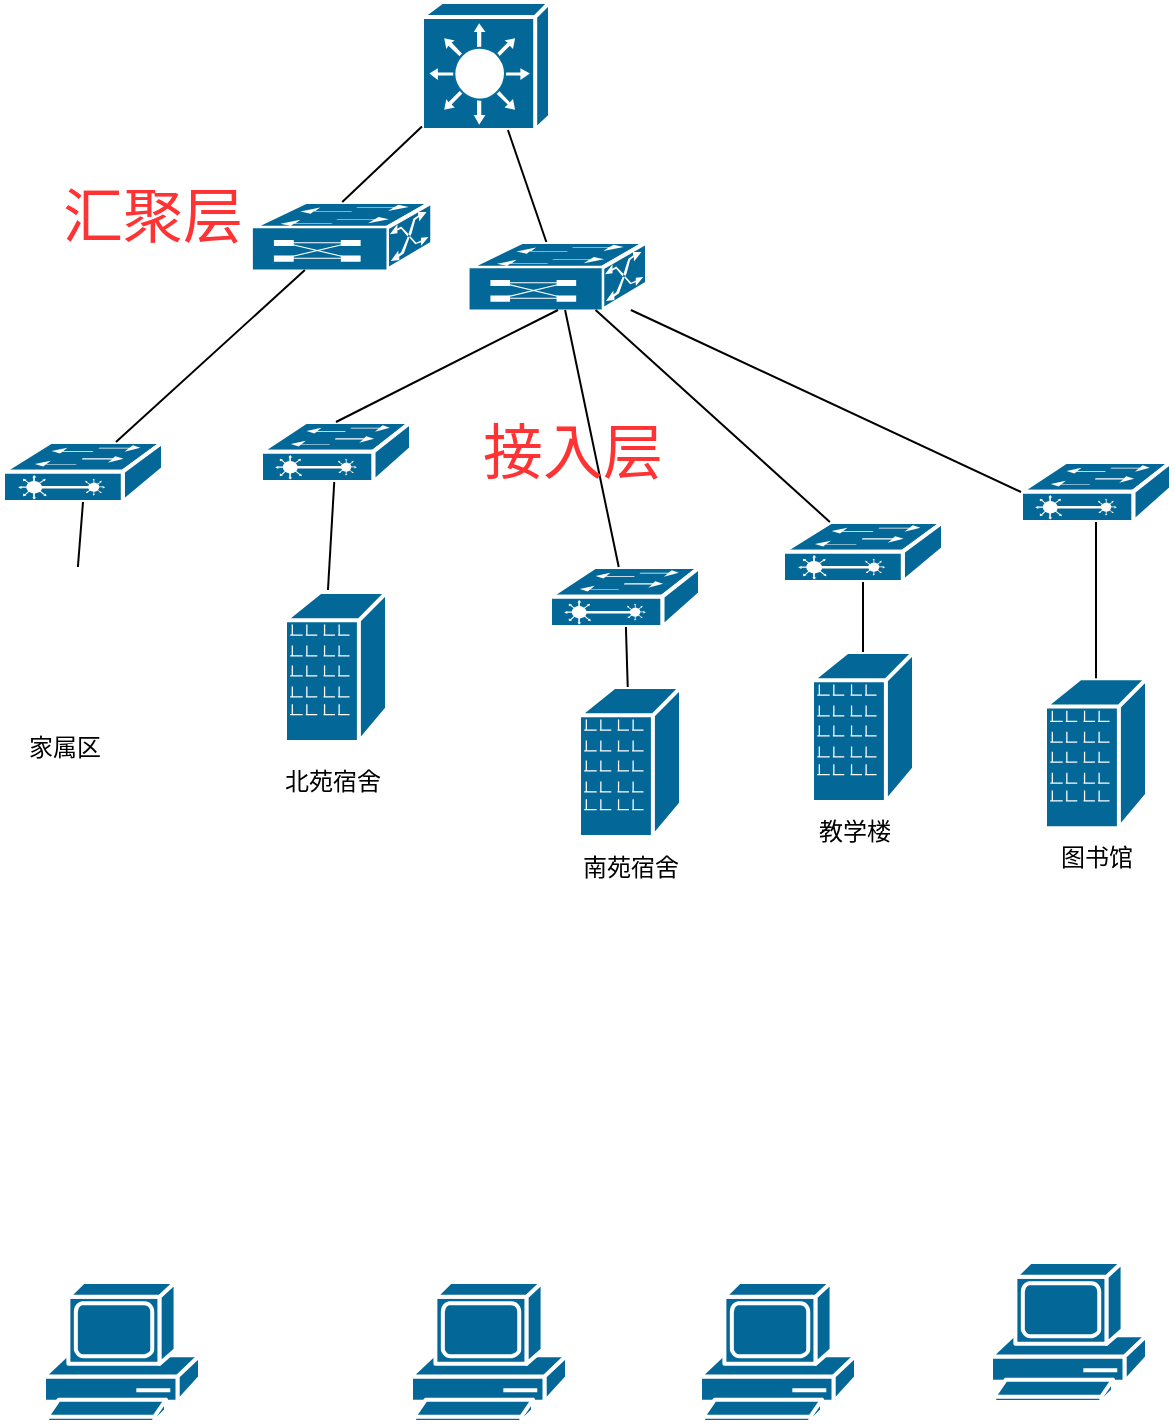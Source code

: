 <mxfile version="20.3.0" type="github">
  <diagram id="qCeXnP35Ua99ViHNPVoV" name="第 1 页">
    <mxGraphModel dx="1946" dy="739" grid="1" gridSize="10" guides="1" tooltips="1" connect="1" arrows="1" fold="1" page="1" pageScale="1" pageWidth="827" pageHeight="1169" math="0" shadow="0">
      <root>
        <mxCell id="0" />
        <mxCell id="1" parent="0" />
        <mxCell id="17y4d3eTdWRauUXxlNtH-6" value="" style="shape=mxgraph.cisco.switches.layer_2_remote_switch;sketch=0;html=1;pointerEvents=1;dashed=0;fillColor=#036897;strokeColor=#ffffff;strokeWidth=2;verticalLabelPosition=bottom;verticalAlign=top;align=center;outlineConnect=0;" vertex="1" parent="1">
          <mxGeometry x="-20.5" y="520" width="80" height="30" as="geometry" />
        </mxCell>
        <mxCell id="17y4d3eTdWRauUXxlNtH-7" value="" style="shape=mxgraph.cisco.switches.multiswitch_device;sketch=0;html=1;pointerEvents=1;dashed=0;fillColor=#036897;strokeColor=#ffffff;strokeWidth=2;verticalLabelPosition=bottom;verticalAlign=top;align=center;outlineConnect=0;" vertex="1" parent="1">
          <mxGeometry x="104.13" y="400" width="90" height="34" as="geometry" />
        </mxCell>
        <mxCell id="17y4d3eTdWRauUXxlNtH-8" value="" style="shape=mxgraph.cisco.switches.layer_2_remote_switch;sketch=0;html=1;pointerEvents=1;dashed=0;fillColor=#036897;strokeColor=#ffffff;strokeWidth=2;verticalLabelPosition=bottom;verticalAlign=top;align=center;outlineConnect=0;" vertex="1" parent="1">
          <mxGeometry x="108.5" y="510" width="75" height="30" as="geometry" />
        </mxCell>
        <mxCell id="17y4d3eTdWRauUXxlNtH-17" value="" style="shape=mxgraph.cisco.switches.multiswitch_device;sketch=0;html=1;pointerEvents=1;dashed=0;fillColor=#036897;strokeColor=#ffffff;strokeWidth=2;verticalLabelPosition=bottom;verticalAlign=top;align=center;outlineConnect=0;" vertex="1" parent="1">
          <mxGeometry x="212.5" y="420" width="89" height="34" as="geometry" />
        </mxCell>
        <mxCell id="17y4d3eTdWRauUXxlNtH-23" value="" style="endArrow=none;html=1;rounded=0;" edge="1" parent="1" source="17y4d3eTdWRauUXxlNtH-6" target="17y4d3eTdWRauUXxlNtH-7">
          <mxGeometry width="50" height="50" relative="1" as="geometry">
            <mxPoint x="-61.5" y="540" as="sourcePoint" />
            <mxPoint x="-11.5" y="490" as="targetPoint" />
            <Array as="points" />
          </mxGeometry>
        </mxCell>
        <mxCell id="17y4d3eTdWRauUXxlNtH-24" value="" style="endArrow=none;html=1;rounded=0;exitX=0.5;exitY=0;exitDx=0;exitDy=0;exitPerimeter=0;entryX=0.5;entryY=1;entryDx=0;entryDy=0;entryPerimeter=0;" edge="1" parent="1" source="17y4d3eTdWRauUXxlNtH-8" target="17y4d3eTdWRauUXxlNtH-17">
          <mxGeometry width="50" height="50" relative="1" as="geometry">
            <mxPoint x="198.5" y="510" as="sourcePoint" />
            <mxPoint x="198.5" y="490" as="targetPoint" />
          </mxGeometry>
        </mxCell>
        <mxCell id="17y4d3eTdWRauUXxlNtH-26" value="" style="endArrow=none;html=1;rounded=0;entryX=0.5;entryY=1;entryDx=0;entryDy=0;entryPerimeter=0;startArrow=none;" edge="1" parent="1" target="17y4d3eTdWRauUXxlNtH-6">
          <mxGeometry width="50" height="50" relative="1" as="geometry">
            <mxPoint x="16.946" y="582.5" as="sourcePoint" />
            <mxPoint x="-11.5" y="570" as="targetPoint" />
          </mxGeometry>
        </mxCell>
        <mxCell id="17y4d3eTdWRauUXxlNtH-27" value="" style="endArrow=none;html=1;rounded=0;exitX=0.42;exitY=0;exitDx=0;exitDy=0;exitPerimeter=0;startArrow=none;" edge="1" parent="1" source="17y4d3eTdWRauUXxlNtH-33" target="17y4d3eTdWRauUXxlNtH-8">
          <mxGeometry width="50" height="50" relative="1" as="geometry">
            <mxPoint x="129.5" y="640" as="sourcePoint" />
            <mxPoint x="148.5" y="600" as="targetPoint" />
          </mxGeometry>
        </mxCell>
        <mxCell id="17y4d3eTdWRauUXxlNtH-28" value="家属区" style="text;html=1;resizable=0;autosize=1;align=center;verticalAlign=middle;points=[];fillColor=none;strokeColor=none;rounded=0;" vertex="1" parent="1">
          <mxGeometry x="-20.5" y="657.5" width="60" height="30" as="geometry" />
        </mxCell>
        <mxCell id="17y4d3eTdWRauUXxlNtH-29" value="南苑宿舍" style="text;html=1;align=center;verticalAlign=middle;resizable=0;points=[];autosize=1;strokeColor=none;fillColor=none;" vertex="1" parent="1">
          <mxGeometry x="258" y="717.5" width="70" height="30" as="geometry" />
        </mxCell>
        <mxCell id="17y4d3eTdWRauUXxlNtH-30" value="图书馆" style="text;html=1;align=center;verticalAlign=middle;resizable=0;points=[];autosize=1;strokeColor=none;fillColor=none;" vertex="1" parent="1">
          <mxGeometry x="496" y="713.13" width="60" height="30" as="geometry" />
        </mxCell>
        <mxCell id="17y4d3eTdWRauUXxlNtH-31" value="北苑宿舍" style="text;html=1;align=center;verticalAlign=middle;resizable=0;points=[];autosize=1;strokeColor=none;fillColor=none;" vertex="1" parent="1">
          <mxGeometry x="108.5" y="675" width="70" height="30" as="geometry" />
        </mxCell>
        <mxCell id="17y4d3eTdWRauUXxlNtH-33" value="" style="shape=mxgraph.cisco.buildings.branch_office;sketch=0;html=1;pointerEvents=1;dashed=0;fillColor=#036897;strokeColor=#ffffff;strokeWidth=2;verticalLabelPosition=bottom;verticalAlign=top;align=center;outlineConnect=0;" vertex="1" parent="1">
          <mxGeometry x="120.5" y="595" width="51" height="75" as="geometry" />
        </mxCell>
        <mxCell id="17y4d3eTdWRauUXxlNtH-36" value="" style="shape=mxgraph.cisco.buildings.branch_office;sketch=0;html=1;pointerEvents=1;dashed=0;fillColor=#036897;strokeColor=#ffffff;strokeWidth=2;verticalLabelPosition=bottom;verticalAlign=top;align=center;outlineConnect=0;" vertex="1" parent="1">
          <mxGeometry x="500.5" y="638.13" width="51" height="75" as="geometry" />
        </mxCell>
        <mxCell id="17y4d3eTdWRauUXxlNtH-37" value="" style="shape=mxgraph.cisco.buildings.branch_office;sketch=0;html=1;pointerEvents=1;dashed=0;fillColor=#036897;strokeColor=#ffffff;strokeWidth=2;verticalLabelPosition=bottom;verticalAlign=top;align=center;outlineConnect=0;" vertex="1" parent="1">
          <mxGeometry x="267.5" y="642.5" width="51" height="75" as="geometry" />
        </mxCell>
        <mxCell id="17y4d3eTdWRauUXxlNtH-38" value="" style="shape=mxgraph.cisco.buildings.branch_office;sketch=0;html=1;pointerEvents=1;dashed=0;fillColor=#036897;strokeColor=#ffffff;strokeWidth=2;verticalLabelPosition=bottom;verticalAlign=top;align=center;outlineConnect=0;" vertex="1" parent="1">
          <mxGeometry x="384" y="625" width="51" height="75" as="geometry" />
        </mxCell>
        <mxCell id="17y4d3eTdWRauUXxlNtH-39" value="教学楼" style="text;html=1;align=center;verticalAlign=middle;resizable=0;points=[];autosize=1;strokeColor=none;fillColor=none;" vertex="1" parent="1">
          <mxGeometry x="375" y="700" width="60" height="30" as="geometry" />
        </mxCell>
        <mxCell id="17y4d3eTdWRauUXxlNtH-42" value="" style="shape=mxgraph.cisco.switches.layer_2_remote_switch;sketch=0;html=1;pointerEvents=1;dashed=0;fillColor=#036897;strokeColor=#ffffff;strokeWidth=2;verticalLabelPosition=bottom;verticalAlign=top;align=center;outlineConnect=0;" vertex="1" parent="1">
          <mxGeometry x="253" y="582.5" width="75" height="30" as="geometry" />
        </mxCell>
        <mxCell id="17y4d3eTdWRauUXxlNtH-43" value="" style="shape=mxgraph.cisco.switches.layer_2_remote_switch;sketch=0;html=1;pointerEvents=1;dashed=0;fillColor=#036897;strokeColor=#ffffff;strokeWidth=2;verticalLabelPosition=bottom;verticalAlign=top;align=center;outlineConnect=0;" vertex="1" parent="1">
          <mxGeometry x="488.5" y="530" width="75" height="30" as="geometry" />
        </mxCell>
        <mxCell id="17y4d3eTdWRauUXxlNtH-44" value="" style="shape=mxgraph.cisco.switches.layer_2_remote_switch;sketch=0;html=1;pointerEvents=1;dashed=0;fillColor=#036897;strokeColor=#ffffff;strokeWidth=2;verticalLabelPosition=bottom;verticalAlign=top;align=center;outlineConnect=0;" vertex="1" parent="1">
          <mxGeometry x="369.5" y="560" width="80" height="30" as="geometry" />
        </mxCell>
        <mxCell id="17y4d3eTdWRauUXxlNtH-45" value="" style="endArrow=none;html=1;rounded=0;" edge="1" parent="1" source="17y4d3eTdWRauUXxlNtH-43" target="17y4d3eTdWRauUXxlNtH-36">
          <mxGeometry width="50" height="50" relative="1" as="geometry">
            <mxPoint x="338.5" y="412.5" as="sourcePoint" />
            <mxPoint x="358.5" y="420" as="targetPoint" />
          </mxGeometry>
        </mxCell>
        <mxCell id="17y4d3eTdWRauUXxlNtH-46" value="" style="endArrow=none;html=1;rounded=0;" edge="1" parent="1" source="17y4d3eTdWRauUXxlNtH-42" target="17y4d3eTdWRauUXxlNtH-37">
          <mxGeometry width="50" height="50" relative="1" as="geometry">
            <mxPoint x="298.5" y="645" as="sourcePoint" />
            <mxPoint x="348.5" y="635" as="targetPoint" />
          </mxGeometry>
        </mxCell>
        <mxCell id="17y4d3eTdWRauUXxlNtH-47" value="" style="endArrow=none;html=1;rounded=0;" edge="1" parent="1" source="17y4d3eTdWRauUXxlNtH-44" target="17y4d3eTdWRauUXxlNtH-38">
          <mxGeometry width="50" height="50" relative="1" as="geometry">
            <mxPoint x="328.5" y="570" as="sourcePoint" />
            <mxPoint x="378.5" y="520" as="targetPoint" />
          </mxGeometry>
        </mxCell>
        <mxCell id="17y4d3eTdWRauUXxlNtH-49" value="" style="endArrow=none;html=1;rounded=0;" edge="1" parent="1" source="17y4d3eTdWRauUXxlNtH-42" target="17y4d3eTdWRauUXxlNtH-17">
          <mxGeometry width="50" height="50" relative="1" as="geometry">
            <mxPoint x="178.5" y="572.5" as="sourcePoint" />
            <mxPoint x="236.5" y="426.5" as="targetPoint" />
          </mxGeometry>
        </mxCell>
        <mxCell id="17y4d3eTdWRauUXxlNtH-50" value="" style="endArrow=none;html=1;rounded=0;" edge="1" parent="1" source="17y4d3eTdWRauUXxlNtH-17" target="17y4d3eTdWRauUXxlNtH-44">
          <mxGeometry width="50" height="50" relative="1" as="geometry">
            <mxPoint x="268.5" y="420" as="sourcePoint" />
            <mxPoint x="288.5" y="492" as="targetPoint" />
          </mxGeometry>
        </mxCell>
        <mxCell id="17y4d3eTdWRauUXxlNtH-51" value="" style="endArrow=none;html=1;rounded=0;exitX=0;exitY=0.5;exitDx=0;exitDy=0;exitPerimeter=0;" edge="1" parent="1" source="17y4d3eTdWRauUXxlNtH-43" target="17y4d3eTdWRauUXxlNtH-17">
          <mxGeometry width="50" height="50" relative="1" as="geometry">
            <mxPoint x="318" y="360" as="sourcePoint" />
            <mxPoint x="318.5" y="410" as="targetPoint" />
          </mxGeometry>
        </mxCell>
        <mxCell id="17y4d3eTdWRauUXxlNtH-66" value="&lt;font style=&quot;font-size: 30px;&quot;&gt;接入层&lt;/font&gt;" style="text;html=1;align=center;verticalAlign=middle;resizable=0;points=[];autosize=1;strokeColor=none;fillColor=none;fontColor=#FF3333;" vertex="1" parent="1">
          <mxGeometry x="208.5" y="500" width="110" height="50" as="geometry" />
        </mxCell>
        <mxCell id="17y4d3eTdWRauUXxlNtH-68" value="汇聚层" style="text;html=1;align=center;verticalAlign=middle;resizable=0;points=[];autosize=1;strokeColor=none;fillColor=none;fontSize=30;fontColor=#FF3333;" vertex="1" parent="1">
          <mxGeometry x="-1.5" y="382" width="110" height="50" as="geometry" />
        </mxCell>
        <mxCell id="17y4d3eTdWRauUXxlNtH-69" value="" style="shape=mxgraph.cisco.switches.layer_3_switch;sketch=0;html=1;pointerEvents=1;dashed=0;fillColor=#036897;strokeColor=#ffffff;strokeWidth=2;verticalLabelPosition=bottom;verticalAlign=top;align=center;outlineConnect=0;fontSize=30;fontColor=#FF3333;" vertex="1" parent="1">
          <mxGeometry x="189" y="300" width="64" height="64" as="geometry" />
        </mxCell>
        <mxCell id="17y4d3eTdWRauUXxlNtH-71" value="" style="endArrow=none;html=1;rounded=0;fontSize=30;fontColor=#FF3333;exitX=0.5;exitY=0;exitDx=0;exitDy=0;exitPerimeter=0;" edge="1" parent="1" source="17y4d3eTdWRauUXxlNtH-7" target="17y4d3eTdWRauUXxlNtH-69">
          <mxGeometry width="50" height="50" relative="1" as="geometry">
            <mxPoint x="161.5" y="374" as="sourcePoint" />
            <mxPoint x="171.5" y="314" as="targetPoint" />
            <Array as="points" />
          </mxGeometry>
        </mxCell>
        <mxCell id="17y4d3eTdWRauUXxlNtH-72" value="" style="endArrow=none;html=1;rounded=0;fontSize=30;fontColor=#FF3333;" edge="1" parent="1" source="17y4d3eTdWRauUXxlNtH-17" target="17y4d3eTdWRauUXxlNtH-69">
          <mxGeometry width="50" height="50" relative="1" as="geometry">
            <mxPoint x="300" y="370" as="sourcePoint" />
            <mxPoint x="350" y="320" as="targetPoint" />
          </mxGeometry>
        </mxCell>
        <mxCell id="17y4d3eTdWRauUXxlNtH-73" value="" style="shape=mxgraph.cisco.computers_and_peripherals.pc;sketch=0;html=1;pointerEvents=1;dashed=0;fillColor=#036897;strokeColor=#ffffff;strokeWidth=2;verticalLabelPosition=bottom;verticalAlign=top;align=center;outlineConnect=0;fontSize=30;fontColor=#FF3333;" vertex="1" parent="1">
          <mxGeometry y="940" width="78" height="70" as="geometry" />
        </mxCell>
        <mxCell id="17y4d3eTdWRauUXxlNtH-74" value="" style="shape=mxgraph.cisco.computers_and_peripherals.pc;sketch=0;html=1;pointerEvents=1;dashed=0;fillColor=#036897;strokeColor=#ffffff;strokeWidth=2;verticalLabelPosition=bottom;verticalAlign=top;align=center;outlineConnect=0;fontSize=30;fontColor=#FF3333;" vertex="1" parent="1">
          <mxGeometry x="183.5" y="940" width="78" height="70" as="geometry" />
        </mxCell>
        <mxCell id="17y4d3eTdWRauUXxlNtH-75" value="" style="shape=mxgraph.cisco.computers_and_peripherals.pc;sketch=0;html=1;pointerEvents=1;dashed=0;fillColor=#036897;strokeColor=#ffffff;strokeWidth=2;verticalLabelPosition=bottom;verticalAlign=top;align=center;outlineConnect=0;fontSize=30;fontColor=#FF3333;" vertex="1" parent="1">
          <mxGeometry x="328" y="940" width="78" height="70" as="geometry" />
        </mxCell>
        <mxCell id="17y4d3eTdWRauUXxlNtH-76" value="" style="shape=mxgraph.cisco.computers_and_peripherals.pc;sketch=0;html=1;pointerEvents=1;dashed=0;fillColor=#036897;strokeColor=#ffffff;strokeWidth=2;verticalLabelPosition=bottom;verticalAlign=top;align=center;outlineConnect=0;fontSize=30;fontColor=#FF3333;" vertex="1" parent="1">
          <mxGeometry x="473.5" y="930" width="78" height="70" as="geometry" />
        </mxCell>
      </root>
    </mxGraphModel>
  </diagram>
</mxfile>

